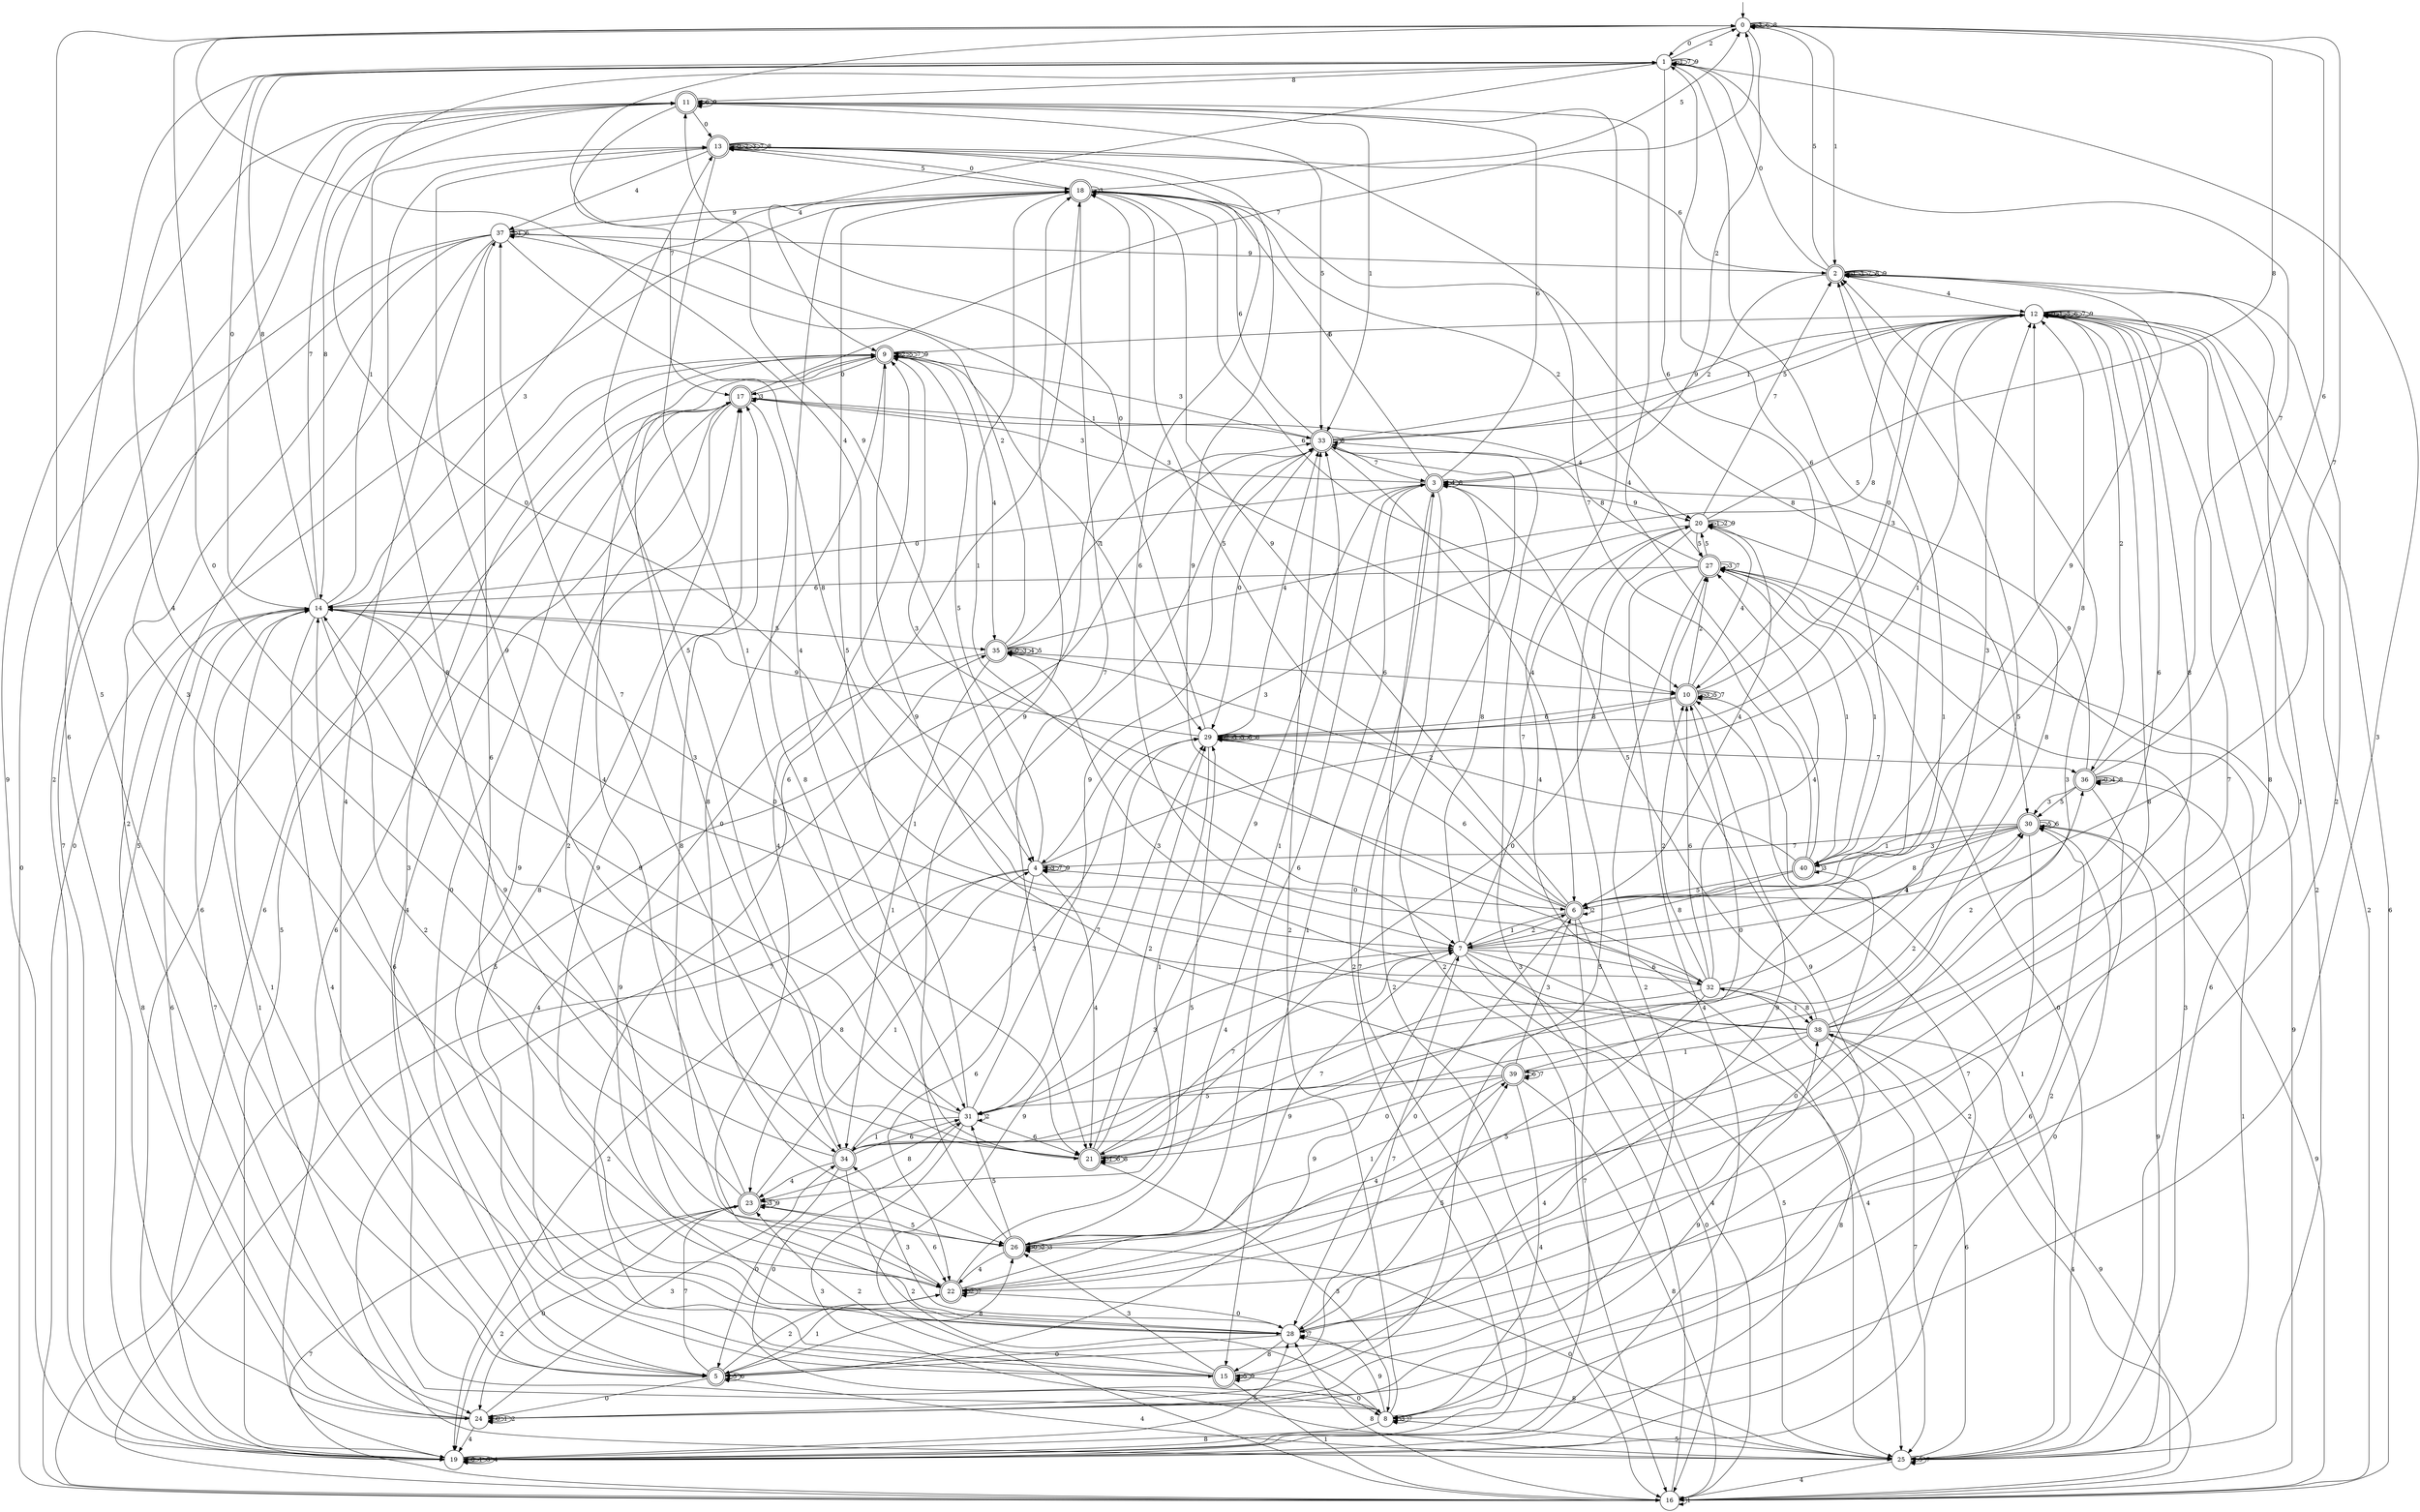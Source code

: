 digraph g {

	s0 [shape="circle" label="0"];
	s1 [shape="circle" label="1"];
	s2 [shape="doublecircle" label="2"];
	s3 [shape="doublecircle" label="3"];
	s4 [shape="circle" label="4"];
	s5 [shape="doublecircle" label="5"];
	s6 [shape="doublecircle" label="6"];
	s7 [shape="circle" label="7"];
	s8 [shape="circle" label="8"];
	s9 [shape="doublecircle" label="9"];
	s10 [shape="doublecircle" label="10"];
	s11 [shape="doublecircle" label="11"];
	s12 [shape="circle" label="12"];
	s13 [shape="doublecircle" label="13"];
	s14 [shape="circle" label="14"];
	s15 [shape="doublecircle" label="15"];
	s16 [shape="circle" label="16"];
	s17 [shape="doublecircle" label="17"];
	s18 [shape="doublecircle" label="18"];
	s19 [shape="circle" label="19"];
	s20 [shape="circle" label="20"];
	s21 [shape="doublecircle" label="21"];
	s22 [shape="doublecircle" label="22"];
	s23 [shape="doublecircle" label="23"];
	s24 [shape="circle" label="24"];
	s25 [shape="circle" label="25"];
	s26 [shape="doublecircle" label="26"];
	s27 [shape="doublecircle" label="27"];
	s28 [shape="circle" label="28"];
	s29 [shape="circle" label="29"];
	s30 [shape="doublecircle" label="30"];
	s31 [shape="circle" label="31"];
	s32 [shape="circle" label="32"];
	s33 [shape="doublecircle" label="33"];
	s34 [shape="doublecircle" label="34"];
	s35 [shape="doublecircle" label="35"];
	s36 [shape="doublecircle" label="36"];
	s37 [shape="circle" label="37"];
	s38 [shape="doublecircle" label="38"];
	s39 [shape="doublecircle" label="39"];
	s40 [shape="doublecircle" label="40"];
	s0 -> s1 [label="0"];
	s0 -> s2 [label="1"];
	s0 -> s3 [label="2"];
	s0 -> s0 [label="3"];
	s0 -> s4 [label="4"];
	s0 -> s5 [label="5"];
	s0 -> s0 [label="6"];
	s0 -> s6 [label="7"];
	s0 -> s0 [label="8"];
	s0 -> s4 [label="9"];
	s1 -> s7 [label="0"];
	s1 -> s1 [label="1"];
	s1 -> s0 [label="2"];
	s1 -> s8 [label="3"];
	s1 -> s9 [label="4"];
	s1 -> s6 [label="5"];
	s1 -> s10 [label="6"];
	s1 -> s1 [label="7"];
	s1 -> s11 [label="8"];
	s1 -> s1 [label="9"];
	s2 -> s1 [label="0"];
	s2 -> s2 [label="1"];
	s2 -> s3 [label="2"];
	s2 -> s2 [label="3"];
	s2 -> s12 [label="4"];
	s2 -> s0 [label="5"];
	s2 -> s13 [label="6"];
	s2 -> s2 [label="7"];
	s2 -> s2 [label="8"];
	s2 -> s2 [label="9"];
	s3 -> s14 [label="0"];
	s3 -> s15 [label="1"];
	s3 -> s16 [label="2"];
	s3 -> s17 [label="3"];
	s3 -> s3 [label="4"];
	s3 -> s18 [label="5"];
	s3 -> s11 [label="6"];
	s3 -> s19 [label="7"];
	s3 -> s3 [label="8"];
	s3 -> s20 [label="9"];
	s4 -> s6 [label="0"];
	s4 -> s12 [label="1"];
	s4 -> s19 [label="2"];
	s4 -> s4 [label="3"];
	s4 -> s21 [label="4"];
	s4 -> s9 [label="5"];
	s4 -> s22 [label="6"];
	s4 -> s4 [label="7"];
	s4 -> s23 [label="8"];
	s4 -> s4 [label="9"];
	s5 -> s24 [label="0"];
	s5 -> s14 [label="1"];
	s5 -> s22 [label="2"];
	s5 -> s9 [label="3"];
	s5 -> s25 [label="4"];
	s5 -> s5 [label="5"];
	s5 -> s5 [label="6"];
	s5 -> s23 [label="7"];
	s5 -> s26 [label="8"];
	s5 -> s27 [label="9"];
	s6 -> s28 [label="0"];
	s6 -> s7 [label="1"];
	s6 -> s6 [label="2"];
	s6 -> s9 [label="3"];
	s6 -> s16 [label="4"];
	s6 -> s18 [label="5"];
	s6 -> s29 [label="6"];
	s6 -> s19 [label="7"];
	s6 -> s12 [label="8"];
	s6 -> s18 [label="9"];
	s7 -> s16 [label="0"];
	s7 -> s30 [label="1"];
	s7 -> s6 [label="2"];
	s7 -> s31 [label="3"];
	s7 -> s25 [label="4"];
	s7 -> s25 [label="5"];
	s7 -> s32 [label="6"];
	s7 -> s20 [label="7"];
	s7 -> s3 [label="8"];
	s7 -> s5 [label="9"];
	s8 -> s31 [label="0"];
	s8 -> s14 [label="1"];
	s8 -> s33 [label="2"];
	s8 -> s8 [label="3"];
	s8 -> s17 [label="4"];
	s8 -> s25 [label="5"];
	s8 -> s30 [label="6"];
	s8 -> s8 [label="7"];
	s8 -> s19 [label="8"];
	s8 -> s28 [label="9"];
	s9 -> s17 [label="0"];
	s9 -> s29 [label="1"];
	s9 -> s9 [label="2"];
	s9 -> s34 [label="3"];
	s9 -> s35 [label="4"];
	s9 -> s9 [label="5"];
	s9 -> s19 [label="6"];
	s9 -> s9 [label="7"];
	s9 -> s26 [label="8"];
	s9 -> s9 [label="9"];
	s10 -> s12 [label="0"];
	s10 -> s25 [label="1"];
	s10 -> s27 [label="2"];
	s10 -> s10 [label="3"];
	s10 -> s20 [label="4"];
	s10 -> s10 [label="5"];
	s10 -> s29 [label="6"];
	s10 -> s10 [label="7"];
	s10 -> s29 [label="8"];
	s10 -> s28 [label="9"];
	s11 -> s13 [label="0"];
	s11 -> s33 [label="1"];
	s11 -> s19 [label="2"];
	s11 -> s22 [label="3"];
	s11 -> s25 [label="4"];
	s11 -> s33 [label="5"];
	s11 -> s11 [label="6"];
	s11 -> s17 [label="7"];
	s11 -> s14 [label="8"];
	s11 -> s11 [label="9"];
	s12 -> s12 [label="0"];
	s12 -> s12 [label="1"];
	s12 -> s36 [label="2"];
	s12 -> s29 [label="3"];
	s12 -> s9 [label="4"];
	s12 -> s12 [label="5"];
	s12 -> s12 [label="6"];
	s12 -> s12 [label="7"];
	s12 -> s22 [label="8"];
	s12 -> s12 [label="9"];
	s13 -> s13 [label="0"];
	s13 -> s21 [label="1"];
	s13 -> s13 [label="2"];
	s13 -> s13 [label="3"];
	s13 -> s37 [label="4"];
	s13 -> s18 [label="5"];
	s13 -> s32 [label="6"];
	s13 -> s13 [label="7"];
	s13 -> s13 [label="8"];
	s13 -> s34 [label="9"];
	s14 -> s1 [label="0"];
	s14 -> s13 [label="1"];
	s14 -> s26 [label="2"];
	s14 -> s18 [label="3"];
	s14 -> s15 [label="4"];
	s14 -> s35 [label="5"];
	s14 -> s24 [label="6"];
	s14 -> s11 [label="7"];
	s14 -> s1 [label="8"];
	s14 -> s31 [label="9"];
	s15 -> s8 [label="0"];
	s15 -> s16 [label="1"];
	s15 -> s23 [label="2"];
	s15 -> s26 [label="3"];
	s15 -> s35 [label="4"];
	s15 -> s15 [label="5"];
	s15 -> s18 [label="6"];
	s15 -> s7 [label="7"];
	s15 -> s17 [label="8"];
	s15 -> s15 [label="9"];
	s16 -> s18 [label="0"];
	s16 -> s16 [label="1"];
	s16 -> s12 [label="2"];
	s16 -> s33 [label="3"];
	s16 -> s38 [label="4"];
	s16 -> s33 [label="5"];
	s16 -> s12 [label="6"];
	s16 -> s33 [label="7"];
	s16 -> s28 [label="8"];
	s16 -> s29 [label="9"];
	s17 -> s5 [label="0"];
	s17 -> s33 [label="1"];
	s17 -> s22 [label="2"];
	s17 -> s17 [label="3"];
	s17 -> s20 [label="4"];
	s17 -> s19 [label="5"];
	s17 -> s19 [label="6"];
	s17 -> s0 [label="7"];
	s17 -> s21 [label="8"];
	s17 -> s28 [label="9"];
	s18 -> s13 [label="0"];
	s18 -> s7 [label="1"];
	s18 -> s27 [label="2"];
	s18 -> s18 [label="3"];
	s18 -> s31 [label="4"];
	s18 -> s0 [label="5"];
	s18 -> s10 [label="6"];
	s18 -> s21 [label="7"];
	s18 -> s30 [label="8"];
	s18 -> s37 [label="9"];
	s19 -> s19 [label="0"];
	s19 -> s19 [label="1"];
	s19 -> s3 [label="2"];
	s19 -> s19 [label="3"];
	s19 -> s19 [label="4"];
	s19 -> s28 [label="5"];
	s19 -> s9 [label="6"];
	s19 -> s10 [label="7"];
	s19 -> s32 [label="8"];
	s19 -> s11 [label="9"];
	s20 -> s21 [label="0"];
	s20 -> s20 [label="1"];
	s20 -> s20 [label="2"];
	s20 -> s4 [label="3"];
	s20 -> s6 [label="4"];
	s20 -> s27 [label="5"];
	s20 -> s25 [label="6"];
	s20 -> s2 [label="7"];
	s20 -> s0 [label="8"];
	s20 -> s20 [label="9"];
	s21 -> s10 [label="0"];
	s21 -> s21 [label="1"];
	s21 -> s29 [label="2"];
	s21 -> s8 [label="3"];
	s21 -> s1 [label="4"];
	s21 -> s13 [label="5"];
	s21 -> s21 [label="6"];
	s21 -> s7 [label="7"];
	s21 -> s21 [label="8"];
	s21 -> s3 [label="9"];
	s22 -> s28 [label="0"];
	s22 -> s5 [label="1"];
	s22 -> s22 [label="2"];
	s22 -> s2 [label="3"];
	s22 -> s39 [label="4"];
	s22 -> s29 [label="5"];
	s22 -> s37 [label="6"];
	s22 -> s22 [label="7"];
	s22 -> s17 [label="8"];
	s22 -> s7 [label="9"];
	s23 -> s24 [label="0"];
	s23 -> s4 [label="1"];
	s23 -> s19 [label="2"];
	s23 -> s23 [label="3"];
	s23 -> s9 [label="4"];
	s23 -> s26 [label="5"];
	s23 -> s22 [label="6"];
	s23 -> s16 [label="7"];
	s23 -> s13 [label="8"];
	s23 -> s23 [label="9"];
	s24 -> s24 [label="0"];
	s24 -> s24 [label="1"];
	s24 -> s24 [label="2"];
	s24 -> s34 [label="3"];
	s24 -> s19 [label="4"];
	s24 -> s20 [label="5"];
	s24 -> s1 [label="6"];
	s24 -> s14 [label="7"];
	s24 -> s14 [label="8"];
	s24 -> s38 [label="9"];
	s25 -> s26 [label="0"];
	s25 -> s18 [label="1"];
	s25 -> s12 [label="2"];
	s25 -> s27 [label="3"];
	s25 -> s16 [label="4"];
	s25 -> s25 [label="5"];
	s25 -> s38 [label="6"];
	s25 -> s25 [label="7"];
	s25 -> s28 [label="8"];
	s25 -> s30 [label="9"];
	s26 -> s26 [label="0"];
	s26 -> s33 [label="1"];
	s26 -> s26 [label="2"];
	s26 -> s26 [label="3"];
	s26 -> s22 [label="4"];
	s26 -> s31 [label="5"];
	s26 -> s3 [label="6"];
	s26 -> s12 [label="7"];
	s26 -> s12 [label="8"];
	s26 -> s18 [label="9"];
	s27 -> s25 [label="0"];
	s27 -> s40 [label="1"];
	s27 -> s24 [label="2"];
	s27 -> s27 [label="3"];
	s27 -> s19 [label="4"];
	s27 -> s20 [label="5"];
	s27 -> s14 [label="6"];
	s27 -> s27 [label="7"];
	s27 -> s33 [label="8"];
	s27 -> s16 [label="9"];
	s28 -> s5 [label="0"];
	s28 -> s2 [label="1"];
	s28 -> s2 [label="2"];
	s28 -> s34 [label="3"];
	s28 -> s9 [label="4"];
	s28 -> s39 [label="5"];
	s28 -> s14 [label="6"];
	s28 -> s28 [label="7"];
	s28 -> s15 [label="8"];
	s28 -> s17 [label="9"];
	s29 -> s11 [label="0"];
	s29 -> s23 [label="1"];
	s29 -> s29 [label="2"];
	s29 -> s29 [label="3"];
	s29 -> s33 [label="4"];
	s29 -> s29 [label="5"];
	s29 -> s29 [label="6"];
	s29 -> s36 [label="7"];
	s29 -> s29 [label="8"];
	s29 -> s14 [label="9"];
	s30 -> s19 [label="0"];
	s30 -> s40 [label="1"];
	s30 -> s8 [label="2"];
	s30 -> s40 [label="3"];
	s30 -> s7 [label="4"];
	s30 -> s30 [label="5"];
	s30 -> s30 [label="6"];
	s30 -> s4 [label="7"];
	s30 -> s6 [label="8"];
	s30 -> s16 [label="9"];
	s31 -> s0 [label="0"];
	s31 -> s34 [label="1"];
	s31 -> s31 [label="2"];
	s31 -> s25 [label="3"];
	s31 -> s7 [label="4"];
	s31 -> s18 [label="5"];
	s31 -> s21 [label="6"];
	s31 -> s29 [label="7"];
	s31 -> s23 [label="8"];
	s31 -> s33 [label="9"];
	s32 -> s14 [label="0"];
	s32 -> s38 [label="1"];
	s32 -> s10 [label="2"];
	s32 -> s12 [label="3"];
	s32 -> s27 [label="4"];
	s32 -> s22 [label="5"];
	s32 -> s10 [label="6"];
	s32 -> s21 [label="7"];
	s32 -> s38 [label="8"];
	s32 -> s13 [label="9"];
	s33 -> s29 [label="0"];
	s33 -> s12 [label="1"];
	s33 -> s16 [label="2"];
	s33 -> s9 [label="3"];
	s33 -> s6 [label="4"];
	s33 -> s12 [label="5"];
	s33 -> s18 [label="6"];
	s33 -> s3 [label="7"];
	s33 -> s33 [label="8"];
	s33 -> s12 [label="9"];
	s34 -> s5 [label="0"];
	s34 -> s2 [label="1"];
	s34 -> s8 [label="2"];
	s34 -> s29 [label="3"];
	s34 -> s23 [label="4"];
	s34 -> s2 [label="5"];
	s34 -> s31 [label="6"];
	s34 -> s37 [label="7"];
	s34 -> s12 [label="8"];
	s34 -> s14 [label="9"];
	s35 -> s35 [label="0"];
	s35 -> s34 [label="1"];
	s35 -> s37 [label="2"];
	s35 -> s35 [label="3"];
	s35 -> s35 [label="4"];
	s35 -> s35 [label="5"];
	s35 -> s10 [label="6"];
	s35 -> s33 [label="7"];
	s35 -> s12 [label="8"];
	s35 -> s28 [label="9"];
	s36 -> s36 [label="0"];
	s36 -> s25 [label="1"];
	s36 -> s24 [label="2"];
	s36 -> s30 [label="3"];
	s36 -> s36 [label="4"];
	s36 -> s30 [label="5"];
	s36 -> s0 [label="6"];
	s36 -> s1 [label="7"];
	s36 -> s36 [label="8"];
	s36 -> s3 [label="9"];
	s37 -> s16 [label="0"];
	s37 -> s37 [label="1"];
	s37 -> s24 [label="2"];
	s37 -> s10 [label="3"];
	s37 -> s5 [label="4"];
	s37 -> s19 [label="5"];
	s37 -> s37 [label="6"];
	s37 -> s19 [label="7"];
	s37 -> s7 [label="8"];
	s37 -> s2 [label="9"];
	s38 -> s14 [label="0"];
	s38 -> s39 [label="1"];
	s38 -> s36 [label="2"];
	s38 -> s35 [label="3"];
	s38 -> s15 [label="4"];
	s38 -> s3 [label="5"];
	s38 -> s12 [label="6"];
	s38 -> s25 [label="7"];
	s38 -> s12 [label="8"];
	s38 -> s16 [label="9"];
	s39 -> s21 [label="0"];
	s39 -> s26 [label="1"];
	s39 -> s30 [label="2"];
	s39 -> s6 [label="3"];
	s39 -> s8 [label="4"];
	s39 -> s31 [label="5"];
	s39 -> s39 [label="6"];
	s39 -> s39 [label="7"];
	s39 -> s16 [label="8"];
	s39 -> s9 [label="9"];
	s40 -> s28 [label="0"];
	s40 -> s27 [label="1"];
	s40 -> s35 [label="2"];
	s40 -> s40 [label="3"];
	s40 -> s11 [label="4"];
	s40 -> s6 [label="5"];
	s40 -> s1 [label="6"];
	s40 -> s13 [label="7"];
	s40 -> s7 [label="8"];
	s40 -> s2 [label="9"];

__start0 [label="" shape="none" width="0" height="0"];
__start0 -> s0;

}

